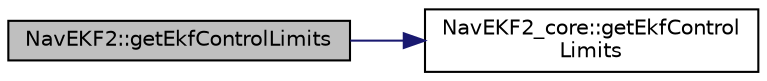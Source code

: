 digraph "NavEKF2::getEkfControlLimits"
{
 // INTERACTIVE_SVG=YES
  edge [fontname="Helvetica",fontsize="10",labelfontname="Helvetica",labelfontsize="10"];
  node [fontname="Helvetica",fontsize="10",shape=record];
  rankdir="LR";
  Node1 [label="NavEKF2::getEkfControlLimits",height=0.2,width=0.4,color="black", fillcolor="grey75", style="filled", fontcolor="black"];
  Node1 -> Node2 [color="midnightblue",fontsize="10",style="solid",fontname="Helvetica"];
  Node2 [label="NavEKF2_core::getEkfControl\lLimits",height=0.2,width=0.4,color="black", fillcolor="white", style="filled",URL="$classNavEKF2__core.html#a7b4d48700543ffab2255d6c30baf8cc7"];
}
